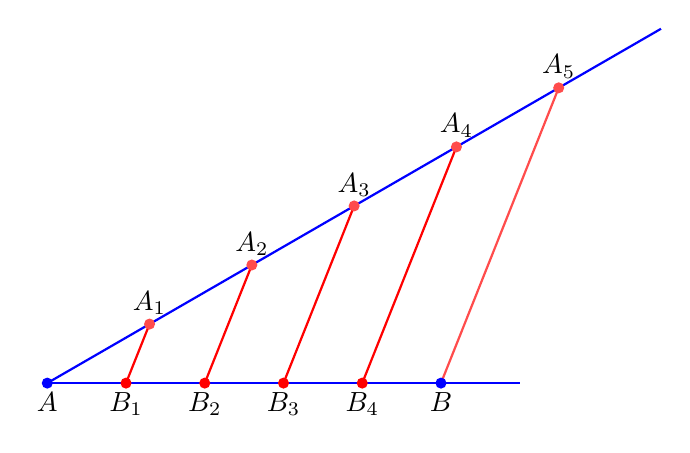 \begin{tikzpicture}
      \draw[thick, color=blue] (0,0)--(30:9);
      \draw[thick, color=blue] (0,0)--(0:6);   

      \draw[thick, color=red] (1,0)--(30:1.5); 
      \draw[thick, color=red] (2,0)--(30:3);
      \draw[thick, color=red] (3,0)--(30:4.5);
      \draw[thick, color=red] (4,0)--(30:6);
      \draw[thick, color=red!70] (5,0)--(30:7.5);

       \fill[red!70] (30:1.5) circle (2pt);
       \fill[red!70] (30:3) circle (2pt);
       \fill[red!70] (30:4.5) circle (2pt);
       \fill[red!70] (30:6) circle (2pt);
       \fill[red!70] (30:7.5) circle (2pt);


       \fill[blue] (0,0) circle (2pt);
       \fill[red] (1,0) circle (2pt);
       \fill[red] (2,0) circle (2pt);
       \fill[red] (3,0) circle (2pt);
       \fill[red] (4,0) circle (2pt);
       \fill[blue] (5,0) circle (2pt);

      \node at (30:1.5) [above] {$A_1$}; 
      \node at(30:3) [above] {$A_2$}; 
      \node at (30:4.5) [above] {$A_3$}; 
      \node at (30:6) [above] {$A_4$}; 
      \node at (30:7.5) [above] {$A_5$};


      \node at (0,0) [below] {$A$};
      \node at (1,0) [below] {$B_1$}; 
      \node at (2,0) [below] {$B_2$}; 
      \node at (3,0) [below] {$B_3$}; 
      \node at (4,0) [below] {$B_4$}; 
      \node at (5,0) [below] {$B$}; 




\end{tikzpicture}
